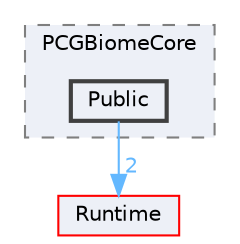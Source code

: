 digraph "Public"
{
 // INTERACTIVE_SVG=YES
 // LATEX_PDF_SIZE
  bgcolor="transparent";
  edge [fontname=Helvetica,fontsize=10,labelfontname=Helvetica,labelfontsize=10];
  node [fontname=Helvetica,fontsize=10,shape=box,height=0.2,width=0.4];
  compound=true
  subgraph clusterdir_8f84c3197c288a8b1312a570067420f5 {
    graph [ bgcolor="#edf0f7", pencolor="grey50", label="PCGBiomeCore", fontname=Helvetica,fontsize=10 style="filled,dashed", URL="dir_8f84c3197c288a8b1312a570067420f5.html",tooltip=""]
  dir_fc318826ff035adcf01d2043da58ce3f [label="Public", fillcolor="#edf0f7", color="grey25", style="filled,bold", URL="dir_fc318826ff035adcf01d2043da58ce3f.html",tooltip=""];
  }
  dir_7536b172fbd480bfd146a1b1acd6856b [label="Runtime", fillcolor="#edf0f7", color="red", style="filled", URL="dir_7536b172fbd480bfd146a1b1acd6856b.html",tooltip=""];
  dir_fc318826ff035adcf01d2043da58ce3f->dir_7536b172fbd480bfd146a1b1acd6856b [headlabel="2", labeldistance=1.5 headhref="dir_000818_000984.html" href="dir_000818_000984.html" color="steelblue1" fontcolor="steelblue1"];
}
